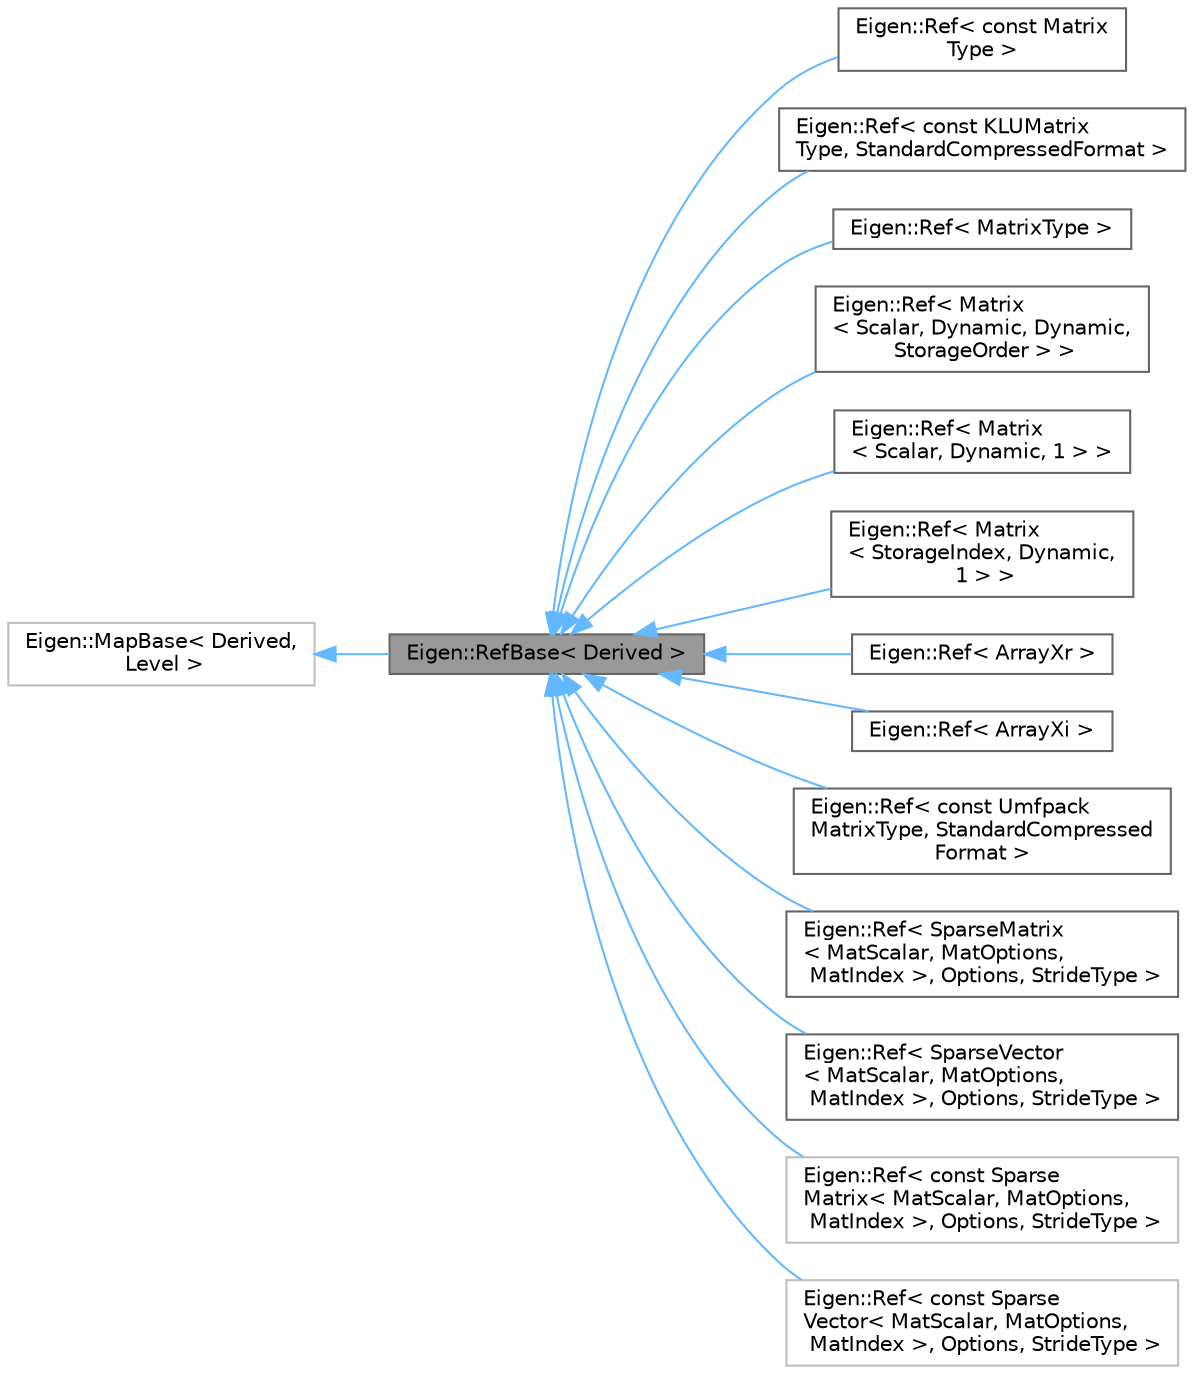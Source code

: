 digraph "Eigen::RefBase&lt; Derived &gt;"
{
 // LATEX_PDF_SIZE
  bgcolor="transparent";
  edge [fontname=Helvetica,fontsize=10,labelfontname=Helvetica,labelfontsize=10];
  node [fontname=Helvetica,fontsize=10,shape=box,height=0.2,width=0.4];
  rankdir="LR";
  Node1 [id="Node000001",label="Eigen::RefBase\< Derived \>",height=0.2,width=0.4,color="gray40", fillcolor="grey60", style="filled", fontcolor="black",tooltip=" "];
  Node2 -> Node1 [id="edge15_Node000001_Node000002",dir="back",color="steelblue1",style="solid",tooltip=" "];
  Node2 [id="Node000002",label="Eigen::MapBase\< Derived,\l Level \>",height=0.2,width=0.4,color="grey75", fillcolor="white", style="filled",URL="$classEigen_1_1MapBase.html",tooltip=" "];
  Node1 -> Node3 [id="edge16_Node000001_Node000003",dir="back",color="steelblue1",style="solid",tooltip=" "];
  Node3 [id="Node000003",label="Eigen::Ref\< const Matrix\lType \>",height=0.2,width=0.4,color="gray40", fillcolor="white", style="filled",URL="$classEigen_1_1Ref.html",tooltip=" "];
  Node1 -> Node4 [id="edge17_Node000001_Node000004",dir="back",color="steelblue1",style="solid",tooltip=" "];
  Node4 [id="Node000004",label="Eigen::Ref\< const KLUMatrix\lType, StandardCompressedFormat \>",height=0.2,width=0.4,color="gray40", fillcolor="white", style="filled",URL="$classEigen_1_1Ref.html",tooltip=" "];
  Node1 -> Node5 [id="edge18_Node000001_Node000005",dir="back",color="steelblue1",style="solid",tooltip=" "];
  Node5 [id="Node000005",label="Eigen::Ref\< MatrixType \>",height=0.2,width=0.4,color="gray40", fillcolor="white", style="filled",URL="$classEigen_1_1Ref.html",tooltip=" "];
  Node1 -> Node6 [id="edge19_Node000001_Node000006",dir="back",color="steelblue1",style="solid",tooltip=" "];
  Node6 [id="Node000006",label="Eigen::Ref\< Matrix\l\< Scalar, Dynamic, Dynamic,\l StorageOrder \> \>",height=0.2,width=0.4,color="gray40", fillcolor="white", style="filled",URL="$classEigen_1_1Ref.html",tooltip=" "];
  Node1 -> Node7 [id="edge20_Node000001_Node000007",dir="back",color="steelblue1",style="solid",tooltip=" "];
  Node7 [id="Node000007",label="Eigen::Ref\< Matrix\l\< Scalar, Dynamic, 1 \> \>",height=0.2,width=0.4,color="gray40", fillcolor="white", style="filled",URL="$classEigen_1_1Ref.html",tooltip=" "];
  Node1 -> Node8 [id="edge21_Node000001_Node000008",dir="back",color="steelblue1",style="solid",tooltip=" "];
  Node8 [id="Node000008",label="Eigen::Ref\< Matrix\l\< StorageIndex, Dynamic,\l 1 \> \>",height=0.2,width=0.4,color="gray40", fillcolor="white", style="filled",URL="$classEigen_1_1Ref.html",tooltip=" "];
  Node1 -> Node9 [id="edge22_Node000001_Node000009",dir="back",color="steelblue1",style="solid",tooltip=" "];
  Node9 [id="Node000009",label="Eigen::Ref\< ArrayXr \>",height=0.2,width=0.4,color="gray40", fillcolor="white", style="filled",URL="$classEigen_1_1Ref.html",tooltip=" "];
  Node1 -> Node10 [id="edge23_Node000001_Node000010",dir="back",color="steelblue1",style="solid",tooltip=" "];
  Node10 [id="Node000010",label="Eigen::Ref\< ArrayXi \>",height=0.2,width=0.4,color="gray40", fillcolor="white", style="filled",URL="$classEigen_1_1Ref.html",tooltip=" "];
  Node1 -> Node11 [id="edge24_Node000001_Node000011",dir="back",color="steelblue1",style="solid",tooltip=" "];
  Node11 [id="Node000011",label="Eigen::Ref\< const Umfpack\lMatrixType, StandardCompressed\lFormat \>",height=0.2,width=0.4,color="gray40", fillcolor="white", style="filled",URL="$classEigen_1_1Ref.html",tooltip=" "];
  Node1 -> Node12 [id="edge25_Node000001_Node000012",dir="back",color="steelblue1",style="solid",tooltip=" "];
  Node12 [id="Node000012",label="Eigen::Ref\< SparseMatrix\l\< MatScalar, MatOptions,\l MatIndex \>, Options, StrideType \>",height=0.2,width=0.4,color="gray40", fillcolor="white", style="filled",tooltip=" "];
  Node1 -> Node13 [id="edge26_Node000001_Node000013",dir="back",color="steelblue1",style="solid",tooltip=" "];
  Node13 [id="Node000013",label="Eigen::Ref\< SparseVector\l\< MatScalar, MatOptions,\l MatIndex \>, Options, StrideType \>",height=0.2,width=0.4,color="gray40", fillcolor="white", style="filled",tooltip=" "];
  Node1 -> Node14 [id="edge27_Node000001_Node000014",dir="back",color="steelblue1",style="solid",tooltip=" "];
  Node14 [id="Node000014",label="Eigen::Ref\< const Sparse\lMatrix\< MatScalar, MatOptions,\l MatIndex \>, Options, StrideType \>",height=0.2,width=0.4,color="grey75", fillcolor="white", style="filled",tooltip=" "];
  Node1 -> Node15 [id="edge28_Node000001_Node000015",dir="back",color="steelblue1",style="solid",tooltip=" "];
  Node15 [id="Node000015",label="Eigen::Ref\< const Sparse\lVector\< MatScalar, MatOptions,\l MatIndex \>, Options, StrideType \>",height=0.2,width=0.4,color="grey75", fillcolor="white", style="filled",tooltip=" "];
}
